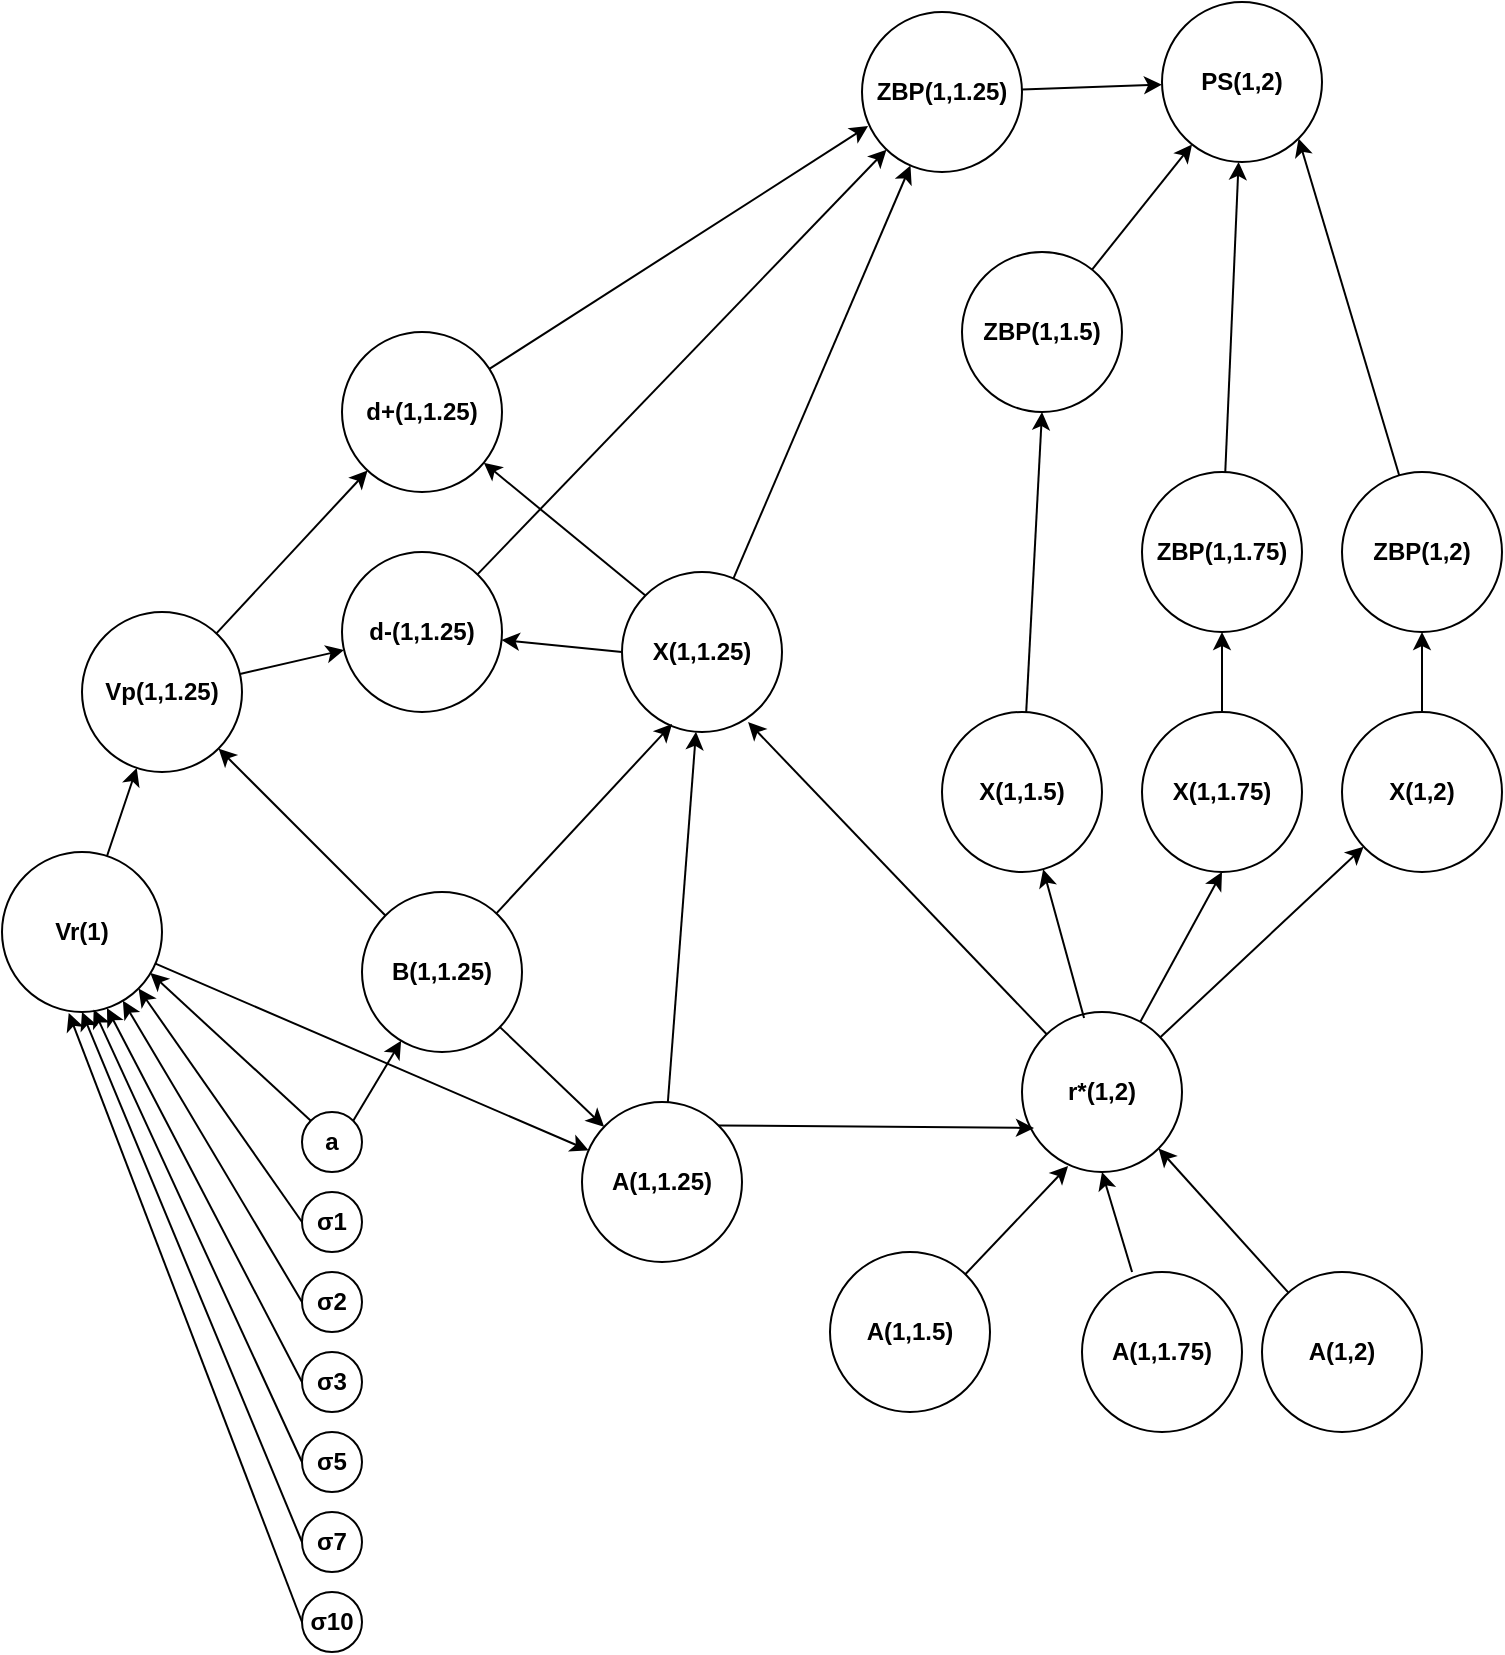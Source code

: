 <mxfile version="16.5.6" type="github">
  <diagram id="sQaZvpmD9Vb4IK_bRdnI" name="Page-1">
    <mxGraphModel dx="1662" dy="794" grid="1" gridSize="10" guides="1" tooltips="1" connect="1" arrows="1" fold="1" page="1" pageScale="1" pageWidth="827" pageHeight="1169" math="0" shadow="0">
      <root>
        <mxCell id="0" />
        <mxCell id="1" parent="0" />
        <mxCell id="WPz7rCcN_9NmkIdG12OI-1" value="PS(1,2)" style="ellipse;whiteSpace=wrap;html=1;aspect=fixed;fontStyle=1" vertex="1" parent="1">
          <mxGeometry x="580" y="35" width="80" height="80" as="geometry" />
        </mxCell>
        <mxCell id="WPz7rCcN_9NmkIdG12OI-2" value="ZBP(1,1.25)" style="ellipse;whiteSpace=wrap;html=1;aspect=fixed;fontStyle=1" vertex="1" parent="1">
          <mxGeometry x="430" y="40" width="80" height="80" as="geometry" />
        </mxCell>
        <mxCell id="WPz7rCcN_9NmkIdG12OI-3" value="ZBP(1,1.5)" style="ellipse;whiteSpace=wrap;html=1;aspect=fixed;fontStyle=1" vertex="1" parent="1">
          <mxGeometry x="480" y="160" width="80" height="80" as="geometry" />
        </mxCell>
        <mxCell id="WPz7rCcN_9NmkIdG12OI-4" value="ZBP(1,1.75)" style="ellipse;whiteSpace=wrap;html=1;aspect=fixed;fontStyle=1" vertex="1" parent="1">
          <mxGeometry x="570" y="270" width="80" height="80" as="geometry" />
        </mxCell>
        <mxCell id="WPz7rCcN_9NmkIdG12OI-5" value="ZBP(1,2)" style="ellipse;whiteSpace=wrap;html=1;aspect=fixed;fontStyle=1" vertex="1" parent="1">
          <mxGeometry x="670" y="270" width="80" height="80" as="geometry" />
        </mxCell>
        <mxCell id="WPz7rCcN_9NmkIdG12OI-10" value="X(1,1.25)" style="ellipse;whiteSpace=wrap;html=1;aspect=fixed;fontStyle=1" vertex="1" parent="1">
          <mxGeometry x="310" y="320" width="80" height="80" as="geometry" />
        </mxCell>
        <mxCell id="WPz7rCcN_9NmkIdG12OI-11" value="X(1,1.5)" style="ellipse;whiteSpace=wrap;html=1;aspect=fixed;fontStyle=1" vertex="1" parent="1">
          <mxGeometry x="470" y="390" width="80" height="80" as="geometry" />
        </mxCell>
        <mxCell id="WPz7rCcN_9NmkIdG12OI-12" value="X(1,1.75)" style="ellipse;whiteSpace=wrap;html=1;aspect=fixed;fontStyle=1" vertex="1" parent="1">
          <mxGeometry x="570" y="390" width="80" height="80" as="geometry" />
        </mxCell>
        <mxCell id="WPz7rCcN_9NmkIdG12OI-13" value="X(1,2)" style="ellipse;whiteSpace=wrap;html=1;aspect=fixed;fontStyle=1" vertex="1" parent="1">
          <mxGeometry x="670" y="390" width="80" height="80" as="geometry" />
        </mxCell>
        <mxCell id="WPz7rCcN_9NmkIdG12OI-18" value="r*(1,2)" style="ellipse;whiteSpace=wrap;html=1;aspect=fixed;fontStyle=1" vertex="1" parent="1">
          <mxGeometry x="510" y="540" width="80" height="80" as="geometry" />
        </mxCell>
        <mxCell id="WPz7rCcN_9NmkIdG12OI-24" value="" style="endArrow=classic;html=1;rounded=0;entryX=0.788;entryY=0.938;entryDx=0;entryDy=0;entryPerimeter=0;" edge="1" parent="1" source="WPz7rCcN_9NmkIdG12OI-18" target="WPz7rCcN_9NmkIdG12OI-10">
          <mxGeometry width="50" height="50" relative="1" as="geometry">
            <mxPoint x="440" y="370" as="sourcePoint" />
            <mxPoint x="390" y="420" as="targetPoint" />
          </mxGeometry>
        </mxCell>
        <mxCell id="WPz7rCcN_9NmkIdG12OI-27" value="" style="endArrow=classic;html=1;rounded=0;entryX=0.5;entryY=1;entryDx=0;entryDy=0;" edge="1" parent="1" source="WPz7rCcN_9NmkIdG12OI-18" target="WPz7rCcN_9NmkIdG12OI-12">
          <mxGeometry width="50" height="50" relative="1" as="geometry">
            <mxPoint x="537.704" y="586.399" as="sourcePoint" />
            <mxPoint x="413.04" y="495.04" as="targetPoint" />
          </mxGeometry>
        </mxCell>
        <mxCell id="WPz7rCcN_9NmkIdG12OI-28" value="" style="endArrow=classic;html=1;rounded=0;exitX=0.388;exitY=0.038;exitDx=0;exitDy=0;exitPerimeter=0;" edge="1" parent="1" source="WPz7rCcN_9NmkIdG12OI-18" target="WPz7rCcN_9NmkIdG12OI-11">
          <mxGeometry width="50" height="50" relative="1" as="geometry">
            <mxPoint x="547.704" y="596.399" as="sourcePoint" />
            <mxPoint x="423.04" y="505.04" as="targetPoint" />
          </mxGeometry>
        </mxCell>
        <mxCell id="WPz7rCcN_9NmkIdG12OI-29" value="" style="endArrow=classic;html=1;rounded=0;" edge="1" parent="1" source="WPz7rCcN_9NmkIdG12OI-18" target="WPz7rCcN_9NmkIdG12OI-13">
          <mxGeometry width="50" height="50" relative="1" as="geometry">
            <mxPoint x="557.704" y="606.399" as="sourcePoint" />
            <mxPoint x="433.04" y="515.04" as="targetPoint" />
          </mxGeometry>
        </mxCell>
        <mxCell id="WPz7rCcN_9NmkIdG12OI-30" value="d+(1,1.25)" style="ellipse;whiteSpace=wrap;html=1;aspect=fixed;fontStyle=1" vertex="1" parent="1">
          <mxGeometry x="170" y="200" width="80" height="80" as="geometry" />
        </mxCell>
        <mxCell id="WPz7rCcN_9NmkIdG12OI-31" value="d-(1,1.25)" style="ellipse;whiteSpace=wrap;html=1;aspect=fixed;fontStyle=1;direction=south;" vertex="1" parent="1">
          <mxGeometry x="170" y="310" width="80" height="80" as="geometry" />
        </mxCell>
        <mxCell id="WPz7rCcN_9NmkIdG12OI-32" value="" style="endArrow=classic;html=1;rounded=0;" edge="1" parent="1" source="WPz7rCcN_9NmkIdG12OI-31" target="WPz7rCcN_9NmkIdG12OI-2">
          <mxGeometry width="50" height="50" relative="1" as="geometry">
            <mxPoint x="526.368" y="568.346" as="sourcePoint" />
            <mxPoint x="330" y="280" as="targetPoint" />
          </mxGeometry>
        </mxCell>
        <mxCell id="WPz7rCcN_9NmkIdG12OI-33" value="" style="endArrow=classic;html=1;rounded=0;entryX=0.038;entryY=0.713;entryDx=0;entryDy=0;entryPerimeter=0;" edge="1" parent="1" source="WPz7rCcN_9NmkIdG12OI-30" target="WPz7rCcN_9NmkIdG12OI-2">
          <mxGeometry width="50" height="50" relative="1" as="geometry">
            <mxPoint x="291.691" y="596.392" as="sourcePoint" />
            <mxPoint x="361.716" y="488.284" as="targetPoint" />
          </mxGeometry>
        </mxCell>
        <mxCell id="WPz7rCcN_9NmkIdG12OI-34" value="" style="endArrow=classic;html=1;rounded=0;exitX=0;exitY=0.5;exitDx=0;exitDy=0;" edge="1" parent="1" source="WPz7rCcN_9NmkIdG12OI-10" target="WPz7rCcN_9NmkIdG12OI-31">
          <mxGeometry width="50" height="50" relative="1" as="geometry">
            <mxPoint x="256.575" y="390.104" as="sourcePoint" />
            <mxPoint x="363.463" y="269.929" as="targetPoint" />
          </mxGeometry>
        </mxCell>
        <mxCell id="WPz7rCcN_9NmkIdG12OI-35" value="" style="endArrow=classic;html=1;rounded=0;exitX=0;exitY=0;exitDx=0;exitDy=0;" edge="1" parent="1" source="WPz7rCcN_9NmkIdG12OI-10" target="WPz7rCcN_9NmkIdG12OI-30">
          <mxGeometry width="50" height="50" relative="1" as="geometry">
            <mxPoint x="350" y="460" as="sourcePoint" />
            <mxPoint x="267.947" y="432.649" as="targetPoint" />
          </mxGeometry>
        </mxCell>
        <mxCell id="WPz7rCcN_9NmkIdG12OI-36" value="Vp(1,1.25)" style="ellipse;whiteSpace=wrap;html=1;aspect=fixed;fontStyle=1" vertex="1" parent="1">
          <mxGeometry x="40" y="340" width="80" height="80" as="geometry" />
        </mxCell>
        <mxCell id="WPz7rCcN_9NmkIdG12OI-37" value="" style="endArrow=classic;html=1;rounded=0;" edge="1" parent="1" source="WPz7rCcN_9NmkIdG12OI-36" target="WPz7rCcN_9NmkIdG12OI-31">
          <mxGeometry width="50" height="50" relative="1" as="geometry">
            <mxPoint x="256.575" y="520.174" as="sourcePoint" />
            <mxPoint x="363.463" y="399.999" as="targetPoint" />
          </mxGeometry>
        </mxCell>
        <mxCell id="WPz7rCcN_9NmkIdG12OI-38" value="" style="endArrow=classic;html=1;rounded=0;" edge="1" parent="1" source="WPz7rCcN_9NmkIdG12OI-36" target="WPz7rCcN_9NmkIdG12OI-30">
          <mxGeometry width="50" height="50" relative="1" as="geometry">
            <mxPoint x="245.039" y="540.309" as="sourcePoint" />
            <mxPoint x="234.961" y="459.691" as="targetPoint" />
          </mxGeometry>
        </mxCell>
        <mxCell id="WPz7rCcN_9NmkIdG12OI-41" value="" style="endArrow=classic;html=1;rounded=0;" edge="1" parent="1" source="WPz7rCcN_9NmkIdG12OI-2" target="WPz7rCcN_9NmkIdG12OI-1">
          <mxGeometry width="50" height="50" relative="1" as="geometry">
            <mxPoint x="256.537" y="390.071" as="sourcePoint" />
            <mxPoint x="363.425" y="269.896" as="targetPoint" />
          </mxGeometry>
        </mxCell>
        <mxCell id="WPz7rCcN_9NmkIdG12OI-42" value="" style="endArrow=classic;html=1;rounded=0;" edge="1" parent="1" source="WPz7rCcN_9NmkIdG12OI-3" target="WPz7rCcN_9NmkIdG12OI-1">
          <mxGeometry width="50" height="50" relative="1" as="geometry">
            <mxPoint x="425.023" y="220.677" as="sourcePoint" />
            <mxPoint x="535.034" y="159.426" as="targetPoint" />
          </mxGeometry>
        </mxCell>
        <mxCell id="WPz7rCcN_9NmkIdG12OI-43" value="" style="endArrow=classic;html=1;rounded=0;" edge="1" parent="1" source="WPz7rCcN_9NmkIdG12OI-4" target="WPz7rCcN_9NmkIdG12OI-1">
          <mxGeometry width="50" height="50" relative="1" as="geometry">
            <mxPoint x="530.663" y="281.448" as="sourcePoint" />
            <mxPoint x="559.294" y="178.541" as="targetPoint" />
          </mxGeometry>
        </mxCell>
        <mxCell id="WPz7rCcN_9NmkIdG12OI-44" value="" style="endArrow=classic;html=1;rounded=0;entryX=1;entryY=1;entryDx=0;entryDy=0;" edge="1" parent="1" source="WPz7rCcN_9NmkIdG12OI-5" target="WPz7rCcN_9NmkIdG12OI-1">
          <mxGeometry width="50" height="50" relative="1" as="geometry">
            <mxPoint x="609.337" y="281.448" as="sourcePoint" />
            <mxPoint x="580.706" y="178.541" as="targetPoint" />
          </mxGeometry>
        </mxCell>
        <mxCell id="WPz7rCcN_9NmkIdG12OI-45" value="" style="endArrow=classic;html=1;rounded=0;" edge="1" parent="1" source="WPz7rCcN_9NmkIdG12OI-10" target="WPz7rCcN_9NmkIdG12OI-2">
          <mxGeometry width="50" height="50" relative="1" as="geometry">
            <mxPoint x="254.103" y="388.077" as="sourcePoint" />
            <mxPoint x="470" y="130" as="targetPoint" />
          </mxGeometry>
        </mxCell>
        <mxCell id="WPz7rCcN_9NmkIdG12OI-46" value="Vr(1)" style="ellipse;whiteSpace=wrap;html=1;aspect=fixed;fontStyle=1" vertex="1" parent="1">
          <mxGeometry y="460" width="80" height="80" as="geometry" />
        </mxCell>
        <mxCell id="WPz7rCcN_9NmkIdG12OI-47" value="B(1,1.25)" style="ellipse;whiteSpace=wrap;html=1;aspect=fixed;fontStyle=1" vertex="1" parent="1">
          <mxGeometry x="180" y="480" width="80" height="80" as="geometry" />
        </mxCell>
        <mxCell id="WPz7rCcN_9NmkIdG12OI-48" value="" style="endArrow=classic;html=1;rounded=0;" edge="1" parent="1" source="WPz7rCcN_9NmkIdG12OI-46" target="WPz7rCcN_9NmkIdG12OI-36">
          <mxGeometry width="50" height="50" relative="1" as="geometry">
            <mxPoint x="108.284" y="361.716" as="sourcePoint" />
            <mxPoint x="191.716" y="278.284" as="targetPoint" />
          </mxGeometry>
        </mxCell>
        <mxCell id="WPz7rCcN_9NmkIdG12OI-49" value="" style="endArrow=classic;html=1;rounded=0;entryX=1;entryY=1;entryDx=0;entryDy=0;" edge="1" parent="1" source="WPz7rCcN_9NmkIdG12OI-47" target="WPz7rCcN_9NmkIdG12OI-36">
          <mxGeometry width="50" height="50" relative="1" as="geometry">
            <mxPoint x="94.95" y="500.32" as="sourcePoint" />
            <mxPoint x="85.287" y="429.649" as="targetPoint" />
          </mxGeometry>
        </mxCell>
        <mxCell id="WPz7rCcN_9NmkIdG12OI-51" value="a" style="ellipse;whiteSpace=wrap;html=1;aspect=fixed;fontStyle=1" vertex="1" parent="1">
          <mxGeometry x="150" y="590" width="30" height="30" as="geometry" />
        </mxCell>
        <mxCell id="WPz7rCcN_9NmkIdG12OI-52" value="σ1" style="ellipse;whiteSpace=wrap;html=1;aspect=fixed;fontStyle=1" vertex="1" parent="1">
          <mxGeometry x="150" y="630" width="30" height="30" as="geometry" />
        </mxCell>
        <mxCell id="WPz7rCcN_9NmkIdG12OI-53" value="σ2" style="ellipse;whiteSpace=wrap;html=1;aspect=fixed;fontStyle=1" vertex="1" parent="1">
          <mxGeometry x="150" y="670" width="30" height="30" as="geometry" />
        </mxCell>
        <mxCell id="WPz7rCcN_9NmkIdG12OI-54" value="σ3" style="ellipse;whiteSpace=wrap;html=1;aspect=fixed;fontStyle=1" vertex="1" parent="1">
          <mxGeometry x="150" y="710" width="30" height="30" as="geometry" />
        </mxCell>
        <mxCell id="WPz7rCcN_9NmkIdG12OI-55" value="σ5" style="ellipse;whiteSpace=wrap;html=1;aspect=fixed;fontStyle=1" vertex="1" parent="1">
          <mxGeometry x="150" y="750" width="30" height="30" as="geometry" />
        </mxCell>
        <mxCell id="WPz7rCcN_9NmkIdG12OI-56" value="σ7" style="ellipse;whiteSpace=wrap;html=1;aspect=fixed;fontStyle=1" vertex="1" parent="1">
          <mxGeometry x="150" y="790" width="30" height="30" as="geometry" />
        </mxCell>
        <mxCell id="WPz7rCcN_9NmkIdG12OI-57" value="σ10" style="ellipse;whiteSpace=wrap;html=1;aspect=fixed;fontStyle=1" vertex="1" parent="1">
          <mxGeometry x="150" y="830" width="30" height="30" as="geometry" />
        </mxCell>
        <mxCell id="WPz7rCcN_9NmkIdG12OI-60" value="" style="endArrow=classic;html=1;rounded=0;entryX=0.927;entryY=0.756;entryDx=0;entryDy=0;exitX=0;exitY=0;exitDx=0;exitDy=0;entryPerimeter=0;" edge="1" parent="1" source="WPz7rCcN_9NmkIdG12OI-51" target="WPz7rCcN_9NmkIdG12OI-46">
          <mxGeometry width="50" height="50" relative="1" as="geometry">
            <mxPoint x="260" y="650" as="sourcePoint" />
            <mxPoint x="310" y="600" as="targetPoint" />
          </mxGeometry>
        </mxCell>
        <mxCell id="WPz7rCcN_9NmkIdG12OI-61" value="" style="endArrow=classic;html=1;rounded=0;entryX=1;entryY=1;entryDx=0;entryDy=0;exitX=0;exitY=0.5;exitDx=0;exitDy=0;" edge="1" parent="1" source="WPz7rCcN_9NmkIdG12OI-52" target="WPz7rCcN_9NmkIdG12OI-46">
          <mxGeometry width="50" height="50" relative="1" as="geometry">
            <mxPoint x="164.393" y="604.393" as="sourcePoint" />
            <mxPoint x="128.284" y="568.284" as="targetPoint" />
          </mxGeometry>
        </mxCell>
        <mxCell id="WPz7rCcN_9NmkIdG12OI-62" value="" style="endArrow=classic;html=1;rounded=0;exitX=0;exitY=0.5;exitDx=0;exitDy=0;" edge="1" parent="1" source="WPz7rCcN_9NmkIdG12OI-53" target="WPz7rCcN_9NmkIdG12OI-46">
          <mxGeometry width="50" height="50" relative="1" as="geometry">
            <mxPoint x="160" y="655" as="sourcePoint" />
            <mxPoint x="118.32" y="574.64" as="targetPoint" />
          </mxGeometry>
        </mxCell>
        <mxCell id="WPz7rCcN_9NmkIdG12OI-63" value="" style="endArrow=classic;html=1;rounded=0;entryX=0.656;entryY=0.975;entryDx=0;entryDy=0;exitX=0;exitY=0.5;exitDx=0;exitDy=0;entryPerimeter=0;" edge="1" parent="1" source="WPz7rCcN_9NmkIdG12OI-54" target="WPz7rCcN_9NmkIdG12OI-46">
          <mxGeometry width="50" height="50" relative="1" as="geometry">
            <mxPoint x="160" y="695" as="sourcePoint" />
            <mxPoint x="108.32" y="578.8" as="targetPoint" />
          </mxGeometry>
        </mxCell>
        <mxCell id="WPz7rCcN_9NmkIdG12OI-64" value="" style="endArrow=classic;html=1;rounded=0;entryX=0.573;entryY=0.985;entryDx=0;entryDy=0;exitX=0;exitY=0.5;exitDx=0;exitDy=0;entryPerimeter=0;" edge="1" parent="1" source="WPz7rCcN_9NmkIdG12OI-55" target="WPz7rCcN_9NmkIdG12OI-46">
          <mxGeometry width="50" height="50" relative="1" as="geometry">
            <mxPoint x="170" y="705" as="sourcePoint" />
            <mxPoint x="118.32" y="588.8" as="targetPoint" />
          </mxGeometry>
        </mxCell>
        <mxCell id="WPz7rCcN_9NmkIdG12OI-65" value="" style="endArrow=classic;html=1;rounded=0;entryX=0.5;entryY=1;entryDx=0;entryDy=0;exitX=0;exitY=0.5;exitDx=0;exitDy=0;" edge="1" parent="1" source="WPz7rCcN_9NmkIdG12OI-56" target="WPz7rCcN_9NmkIdG12OI-46">
          <mxGeometry width="50" height="50" relative="1" as="geometry">
            <mxPoint x="180" y="715" as="sourcePoint" />
            <mxPoint x="128.32" y="598.8" as="targetPoint" />
          </mxGeometry>
        </mxCell>
        <mxCell id="WPz7rCcN_9NmkIdG12OI-66" value="" style="endArrow=classic;html=1;rounded=0;entryX=0.417;entryY=1.006;entryDx=0;entryDy=0;exitX=0;exitY=0.5;exitDx=0;exitDy=0;entryPerimeter=0;" edge="1" parent="1" source="WPz7rCcN_9NmkIdG12OI-57" target="WPz7rCcN_9NmkIdG12OI-46">
          <mxGeometry width="50" height="50" relative="1" as="geometry">
            <mxPoint x="190" y="725" as="sourcePoint" />
            <mxPoint x="138.32" y="608.8" as="targetPoint" />
          </mxGeometry>
        </mxCell>
        <mxCell id="WPz7rCcN_9NmkIdG12OI-67" value="" style="endArrow=classic;html=1;rounded=0;exitX=1;exitY=0;exitDx=0;exitDy=0;" edge="1" parent="1" source="WPz7rCcN_9NmkIdG12OI-51" target="WPz7rCcN_9NmkIdG12OI-47">
          <mxGeometry width="50" height="50" relative="1" as="geometry">
            <mxPoint x="164.393" y="604.393" as="sourcePoint" />
            <mxPoint x="84.16" y="530.48" as="targetPoint" />
          </mxGeometry>
        </mxCell>
        <mxCell id="WPz7rCcN_9NmkIdG12OI-68" value="A(1,1.25)" style="ellipse;whiteSpace=wrap;html=1;aspect=fixed;fontStyle=1" vertex="1" parent="1">
          <mxGeometry x="290" y="585" width="80" height="80" as="geometry" />
        </mxCell>
        <mxCell id="WPz7rCcN_9NmkIdG12OI-69" value="" style="endArrow=classic;html=1;rounded=0;" edge="1" parent="1" source="WPz7rCcN_9NmkIdG12OI-68" target="WPz7rCcN_9NmkIdG12OI-10">
          <mxGeometry width="50" height="50" relative="1" as="geometry">
            <mxPoint x="260" y="550" as="sourcePoint" />
            <mxPoint x="310" y="500" as="targetPoint" />
          </mxGeometry>
        </mxCell>
        <mxCell id="WPz7rCcN_9NmkIdG12OI-70" value="" style="endArrow=classic;html=1;rounded=0;entryX=0.313;entryY=0.95;entryDx=0;entryDy=0;entryPerimeter=0;" edge="1" parent="1" source="WPz7rCcN_9NmkIdG12OI-47" target="WPz7rCcN_9NmkIdG12OI-10">
          <mxGeometry width="50" height="50" relative="1" as="geometry">
            <mxPoint x="416.416" y="660.726" as="sourcePoint" />
            <mxPoint x="367.616" y="409.268" as="targetPoint" />
          </mxGeometry>
        </mxCell>
        <mxCell id="WPz7rCcN_9NmkIdG12OI-71" value="" style="endArrow=classic;html=1;rounded=0;entryX=0.075;entryY=0.725;entryDx=0;entryDy=0;entryPerimeter=0;exitX=1;exitY=0;exitDx=0;exitDy=0;" edge="1" parent="1" source="WPz7rCcN_9NmkIdG12OI-68" target="WPz7rCcN_9NmkIdG12OI-18">
          <mxGeometry width="50" height="50" relative="1" as="geometry">
            <mxPoint x="416.416" y="660.726" as="sourcePoint" />
            <mxPoint x="367.616" y="409.268" as="targetPoint" />
          </mxGeometry>
        </mxCell>
        <mxCell id="WPz7rCcN_9NmkIdG12OI-72" value="A(1,1.5)" style="ellipse;whiteSpace=wrap;html=1;aspect=fixed;fontStyle=1" vertex="1" parent="1">
          <mxGeometry x="414" y="660" width="80" height="80" as="geometry" />
        </mxCell>
        <mxCell id="WPz7rCcN_9NmkIdG12OI-73" value="A(1,1.75)" style="ellipse;whiteSpace=wrap;html=1;aspect=fixed;fontStyle=1" vertex="1" parent="1">
          <mxGeometry x="540" y="670" width="80" height="80" as="geometry" />
        </mxCell>
        <mxCell id="WPz7rCcN_9NmkIdG12OI-74" value="A(1,2)" style="ellipse;whiteSpace=wrap;html=1;aspect=fixed;fontStyle=1" vertex="1" parent="1">
          <mxGeometry x="630" y="670" width="80" height="80" as="geometry" />
        </mxCell>
        <mxCell id="WPz7rCcN_9NmkIdG12OI-76" value="" style="endArrow=classic;html=1;rounded=0;entryX=0.288;entryY=0.963;entryDx=0;entryDy=0;entryPerimeter=0;" edge="1" parent="1" source="WPz7rCcN_9NmkIdG12OI-72" target="WPz7rCcN_9NmkIdG12OI-18">
          <mxGeometry width="50" height="50" relative="1" as="geometry">
            <mxPoint x="452.284" y="671.716" as="sourcePoint" />
            <mxPoint x="526" y="608" as="targetPoint" />
          </mxGeometry>
        </mxCell>
        <mxCell id="WPz7rCcN_9NmkIdG12OI-77" value="" style="endArrow=classic;html=1;rounded=0;exitX=0.313;exitY=0;exitDx=0;exitDy=0;exitPerimeter=0;entryX=0.5;entryY=1;entryDx=0;entryDy=0;" edge="1" parent="1" source="WPz7rCcN_9NmkIdG12OI-73" target="WPz7rCcN_9NmkIdG12OI-18">
          <mxGeometry width="50" height="50" relative="1" as="geometry">
            <mxPoint x="514.594" y="731.428" as="sourcePoint" />
            <mxPoint x="540" y="650" as="targetPoint" />
          </mxGeometry>
        </mxCell>
        <mxCell id="WPz7rCcN_9NmkIdG12OI-78" value="" style="endArrow=classic;html=1;rounded=0;entryX=1;entryY=1;entryDx=0;entryDy=0;" edge="1" parent="1" source="WPz7rCcN_9NmkIdG12OI-74" target="WPz7rCcN_9NmkIdG12OI-18">
          <mxGeometry width="50" height="50" relative="1" as="geometry">
            <mxPoint x="575.04" y="680" as="sourcePoint" />
            <mxPoint x="560" y="630" as="targetPoint" />
          </mxGeometry>
        </mxCell>
        <mxCell id="WPz7rCcN_9NmkIdG12OI-80" value="" style="endArrow=classic;html=1;rounded=0;" edge="1" parent="1" source="WPz7rCcN_9NmkIdG12OI-47" target="WPz7rCcN_9NmkIdG12OI-68">
          <mxGeometry width="50" height="50" relative="1" as="geometry">
            <mxPoint x="257.2" y="500.671" as="sourcePoint" />
            <mxPoint x="345.04" y="406" as="targetPoint" />
          </mxGeometry>
        </mxCell>
        <mxCell id="WPz7rCcN_9NmkIdG12OI-81" value="" style="endArrow=classic;html=1;rounded=0;" edge="1" parent="1" source="WPz7rCcN_9NmkIdG12OI-46" target="WPz7rCcN_9NmkIdG12OI-68">
          <mxGeometry width="50" height="50" relative="1" as="geometry">
            <mxPoint x="260.069" y="556.379" as="sourcePoint" />
            <mxPoint x="393.916" y="673.638" as="targetPoint" />
          </mxGeometry>
        </mxCell>
        <mxCell id="WPz7rCcN_9NmkIdG12OI-83" value="" style="endArrow=classic;html=1;rounded=0;exitX=0.5;exitY=0;exitDx=0;exitDy=0;entryX=0.5;entryY=1;entryDx=0;entryDy=0;" edge="1" parent="1" source="WPz7rCcN_9NmkIdG12OI-12" target="WPz7rCcN_9NmkIdG12OI-4">
          <mxGeometry width="50" height="50" relative="1" as="geometry">
            <mxPoint x="621.64" y="280.034" as="sourcePoint" />
            <mxPoint x="660" y="160" as="targetPoint" />
          </mxGeometry>
        </mxCell>
        <mxCell id="WPz7rCcN_9NmkIdG12OI-84" value="" style="endArrow=classic;html=1;rounded=0;entryX=0.5;entryY=1;entryDx=0;entryDy=0;" edge="1" parent="1" source="WPz7rCcN_9NmkIdG12OI-13" target="WPz7rCcN_9NmkIdG12OI-5">
          <mxGeometry width="50" height="50" relative="1" as="geometry">
            <mxPoint x="620" y="400" as="sourcePoint" />
            <mxPoint x="620" y="360" as="targetPoint" />
          </mxGeometry>
        </mxCell>
        <mxCell id="WPz7rCcN_9NmkIdG12OI-85" value="" style="endArrow=classic;html=1;rounded=0;entryX=0.5;entryY=1;entryDx=0;entryDy=0;" edge="1" parent="1" source="WPz7rCcN_9NmkIdG12OI-11" target="WPz7rCcN_9NmkIdG12OI-3">
          <mxGeometry width="50" height="50" relative="1" as="geometry">
            <mxPoint x="711.22" y="400.976" as="sourcePoint" />
            <mxPoint x="702" y="359.04" as="targetPoint" />
          </mxGeometry>
        </mxCell>
      </root>
    </mxGraphModel>
  </diagram>
</mxfile>
